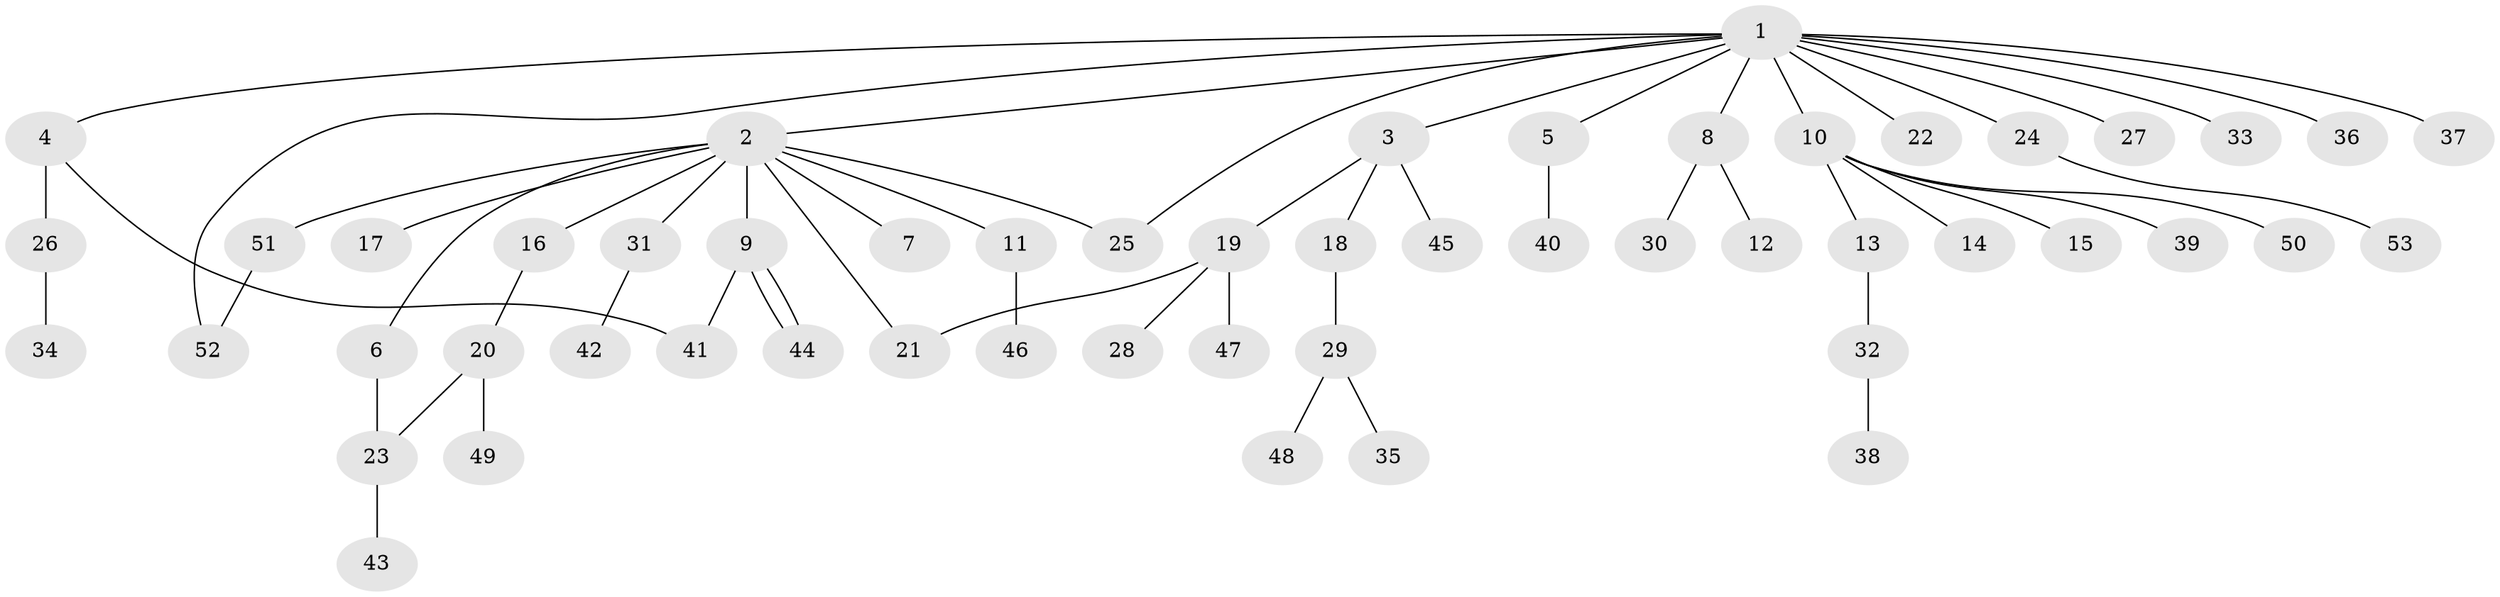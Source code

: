 // coarse degree distribution, {2: 0.25925925925925924, 9: 0.037037037037037035, 12: 0.037037037037037035, 1: 0.5185185185185185, 4: 0.037037037037037035, 3: 0.1111111111111111}
// Generated by graph-tools (version 1.1) at 2025/36/03/04/25 23:36:46]
// undirected, 53 vertices, 58 edges
graph export_dot {
  node [color=gray90,style=filled];
  1;
  2;
  3;
  4;
  5;
  6;
  7;
  8;
  9;
  10;
  11;
  12;
  13;
  14;
  15;
  16;
  17;
  18;
  19;
  20;
  21;
  22;
  23;
  24;
  25;
  26;
  27;
  28;
  29;
  30;
  31;
  32;
  33;
  34;
  35;
  36;
  37;
  38;
  39;
  40;
  41;
  42;
  43;
  44;
  45;
  46;
  47;
  48;
  49;
  50;
  51;
  52;
  53;
  1 -- 2;
  1 -- 3;
  1 -- 4;
  1 -- 5;
  1 -- 8;
  1 -- 10;
  1 -- 22;
  1 -- 24;
  1 -- 25;
  1 -- 27;
  1 -- 33;
  1 -- 36;
  1 -- 37;
  1 -- 52;
  2 -- 6;
  2 -- 7;
  2 -- 9;
  2 -- 11;
  2 -- 16;
  2 -- 17;
  2 -- 21;
  2 -- 25;
  2 -- 31;
  2 -- 51;
  3 -- 18;
  3 -- 19;
  3 -- 45;
  4 -- 26;
  4 -- 41;
  5 -- 40;
  6 -- 23;
  8 -- 12;
  8 -- 30;
  9 -- 41;
  9 -- 44;
  9 -- 44;
  10 -- 13;
  10 -- 14;
  10 -- 15;
  10 -- 39;
  10 -- 50;
  11 -- 46;
  13 -- 32;
  16 -- 20;
  18 -- 29;
  19 -- 21;
  19 -- 28;
  19 -- 47;
  20 -- 23;
  20 -- 49;
  23 -- 43;
  24 -- 53;
  26 -- 34;
  29 -- 35;
  29 -- 48;
  31 -- 42;
  32 -- 38;
  51 -- 52;
}
